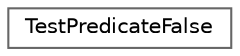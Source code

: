 digraph "类继承关系图"
{
 // LATEX_PDF_SIZE
  bgcolor="transparent";
  edge [fontname=Helvetica,fontsize=10,labelfontname=Helvetica,labelfontsize=10];
  node [fontname=Helvetica,fontsize=10,shape=box,height=0.2,width=0.4];
  rankdir="LR";
  Node0 [id="Node000000",label="TestPredicateFalse",height=0.2,width=0.4,color="grey40", fillcolor="white", style="filled",URL="$struct_test_predicate_false.html",tooltip=" "];
}
